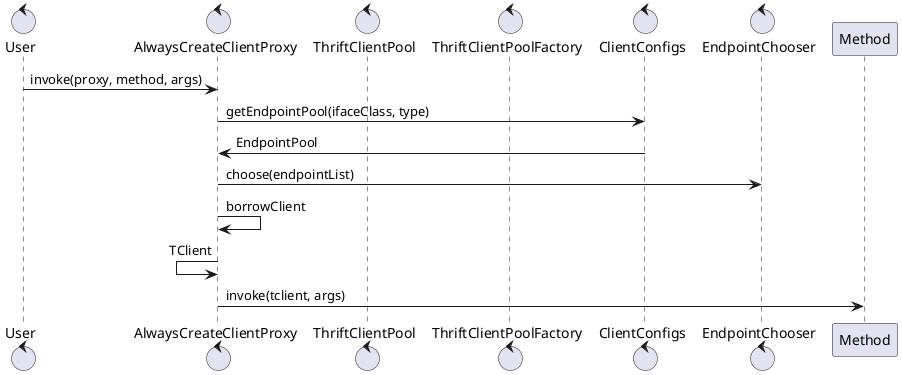 @startuml

control User as Us
control AlwaysCreateClientProxy as Accp
control ThriftClientPool as Tcp
control ThriftClientPoolFactory as Tcpf
control ClientConfigs as Cc
control EndpointChooser as Ec

Us -> Accp: invoke(proxy, method, args)
Accp -> Cc: getEndpointPool(ifaceClass, type)
Accp <- Cc: EndpointPool
Accp -> Ec: choose(endpointList)
Accp -> Accp: borrowClient
Accp <- Accp: TClient
Accp -> Method: invoke(tclient, args)

@enduml
